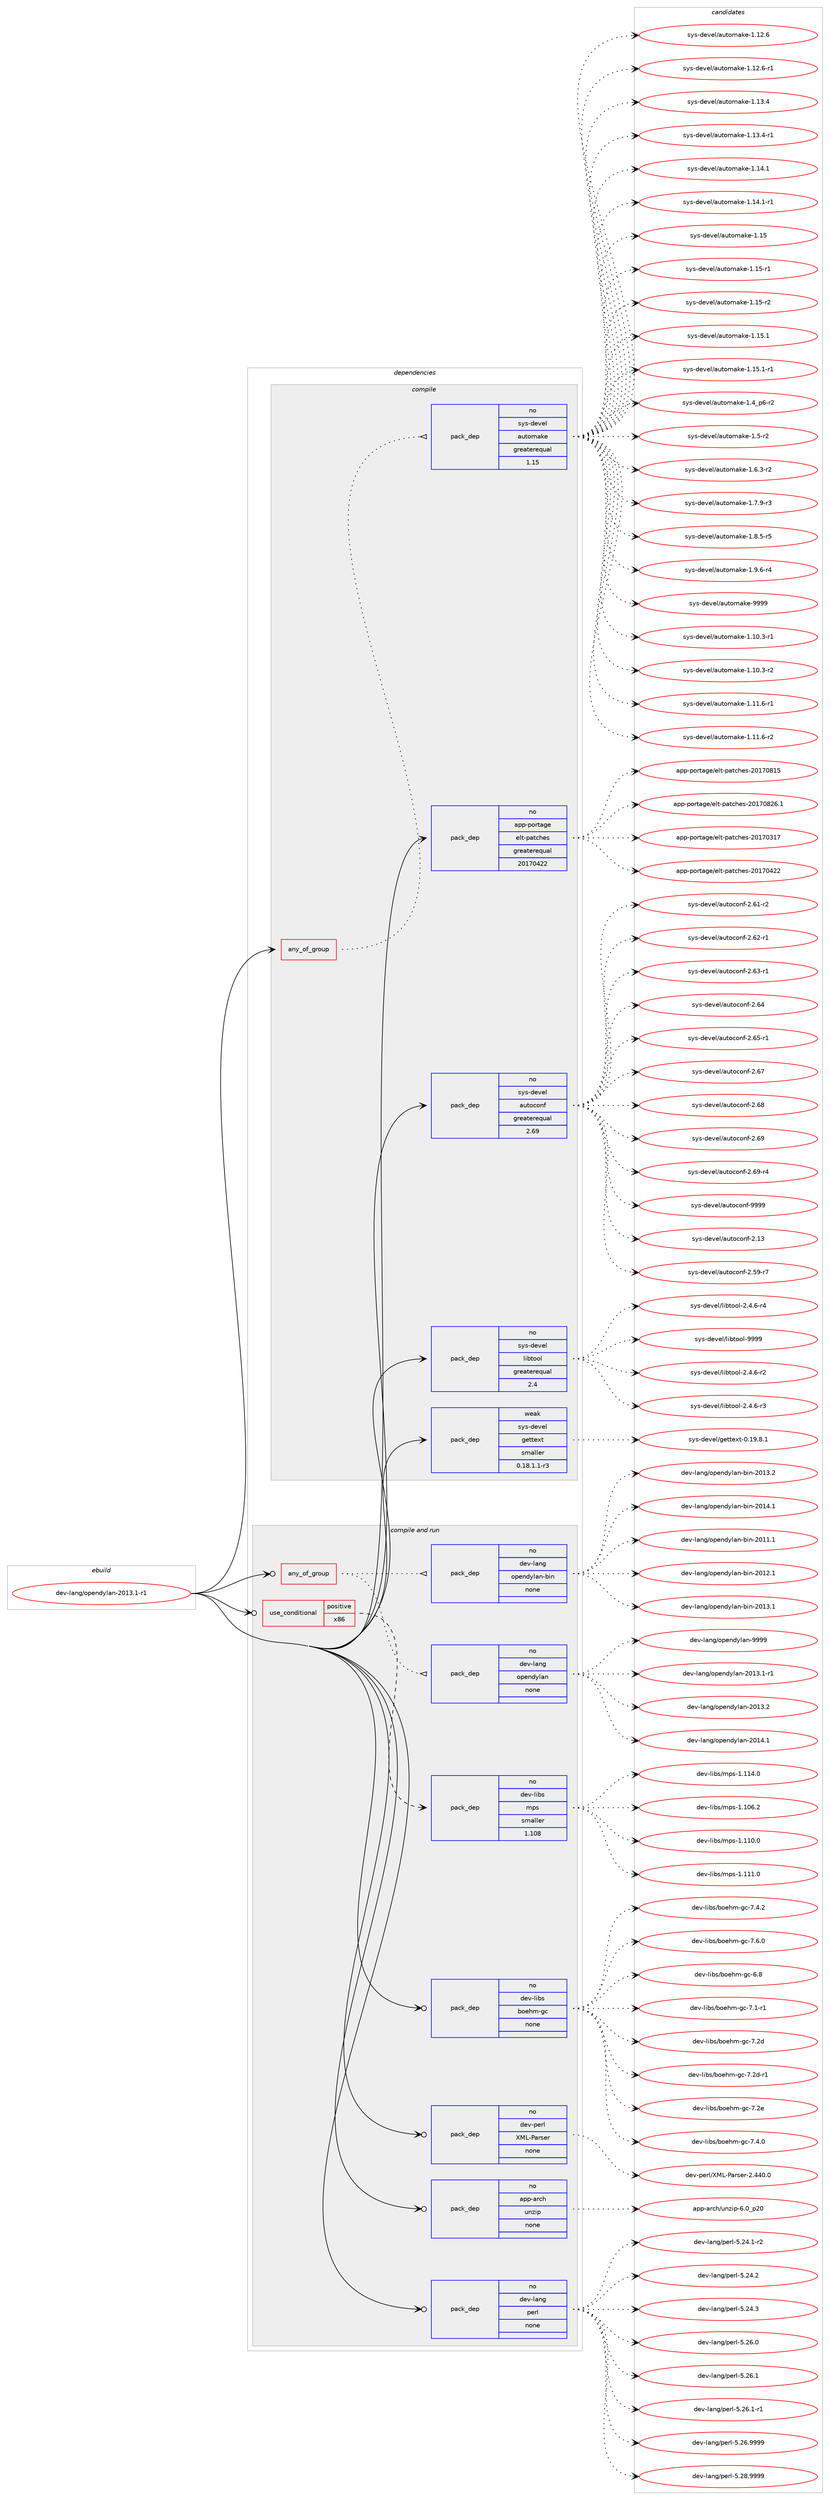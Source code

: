 digraph prolog {

# *************
# Graph options
# *************

newrank=true;
concentrate=true;
compound=true;
graph [rankdir=LR,fontname=Helvetica,fontsize=10,ranksep=1.5];#, ranksep=2.5, nodesep=0.2];
edge  [arrowhead=vee];
node  [fontname=Helvetica,fontsize=10];

# **********
# The ebuild
# **********

subgraph cluster_leftcol {
color=gray;
rank=same;
label=<<i>ebuild</i>>;
id [label="dev-lang/opendylan-2013.1-r1", color=red, width=4, href="../dev-lang/opendylan-2013.1-r1.svg"];
}

# ****************
# The dependencies
# ****************

subgraph cluster_midcol {
color=gray;
label=<<i>dependencies</i>>;
subgraph cluster_compile {
fillcolor="#eeeeee";
style=filled;
label=<<i>compile</i>>;
subgraph any3060 {
dependency107728 [label=<<TABLE BORDER="0" CELLBORDER="1" CELLSPACING="0" CELLPADDING="4"><TR><TD CELLPADDING="10">any_of_group</TD></TR></TABLE>>, shape=none, color=red];subgraph pack81526 {
dependency107729 [label=<<TABLE BORDER="0" CELLBORDER="1" CELLSPACING="0" CELLPADDING="4" WIDTH="220"><TR><TD ROWSPAN="6" CELLPADDING="30">pack_dep</TD></TR><TR><TD WIDTH="110">no</TD></TR><TR><TD>sys-devel</TD></TR><TR><TD>automake</TD></TR><TR><TD>greaterequal</TD></TR><TR><TD>1.15</TD></TR></TABLE>>, shape=none, color=blue];
}
dependency107728:e -> dependency107729:w [weight=20,style="dotted",arrowhead="oinv"];
}
id:e -> dependency107728:w [weight=20,style="solid",arrowhead="vee"];
subgraph pack81527 {
dependency107730 [label=<<TABLE BORDER="0" CELLBORDER="1" CELLSPACING="0" CELLPADDING="4" WIDTH="220"><TR><TD ROWSPAN="6" CELLPADDING="30">pack_dep</TD></TR><TR><TD WIDTH="110">no</TD></TR><TR><TD>app-portage</TD></TR><TR><TD>elt-patches</TD></TR><TR><TD>greaterequal</TD></TR><TR><TD>20170422</TD></TR></TABLE>>, shape=none, color=blue];
}
id:e -> dependency107730:w [weight=20,style="solid",arrowhead="vee"];
subgraph pack81528 {
dependency107731 [label=<<TABLE BORDER="0" CELLBORDER="1" CELLSPACING="0" CELLPADDING="4" WIDTH="220"><TR><TD ROWSPAN="6" CELLPADDING="30">pack_dep</TD></TR><TR><TD WIDTH="110">no</TD></TR><TR><TD>sys-devel</TD></TR><TR><TD>autoconf</TD></TR><TR><TD>greaterequal</TD></TR><TR><TD>2.69</TD></TR></TABLE>>, shape=none, color=blue];
}
id:e -> dependency107731:w [weight=20,style="solid",arrowhead="vee"];
subgraph pack81529 {
dependency107732 [label=<<TABLE BORDER="0" CELLBORDER="1" CELLSPACING="0" CELLPADDING="4" WIDTH="220"><TR><TD ROWSPAN="6" CELLPADDING="30">pack_dep</TD></TR><TR><TD WIDTH="110">no</TD></TR><TR><TD>sys-devel</TD></TR><TR><TD>libtool</TD></TR><TR><TD>greaterequal</TD></TR><TR><TD>2.4</TD></TR></TABLE>>, shape=none, color=blue];
}
id:e -> dependency107732:w [weight=20,style="solid",arrowhead="vee"];
subgraph pack81530 {
dependency107733 [label=<<TABLE BORDER="0" CELLBORDER="1" CELLSPACING="0" CELLPADDING="4" WIDTH="220"><TR><TD ROWSPAN="6" CELLPADDING="30">pack_dep</TD></TR><TR><TD WIDTH="110">weak</TD></TR><TR><TD>sys-devel</TD></TR><TR><TD>gettext</TD></TR><TR><TD>smaller</TD></TR><TR><TD>0.18.1.1-r3</TD></TR></TABLE>>, shape=none, color=blue];
}
id:e -> dependency107733:w [weight=20,style="solid",arrowhead="vee"];
}
subgraph cluster_compileandrun {
fillcolor="#eeeeee";
style=filled;
label=<<i>compile and run</i>>;
subgraph any3061 {
dependency107734 [label=<<TABLE BORDER="0" CELLBORDER="1" CELLSPACING="0" CELLPADDING="4"><TR><TD CELLPADDING="10">any_of_group</TD></TR></TABLE>>, shape=none, color=red];subgraph pack81531 {
dependency107735 [label=<<TABLE BORDER="0" CELLBORDER="1" CELLSPACING="0" CELLPADDING="4" WIDTH="220"><TR><TD ROWSPAN="6" CELLPADDING="30">pack_dep</TD></TR><TR><TD WIDTH="110">no</TD></TR><TR><TD>dev-lang</TD></TR><TR><TD>opendylan-bin</TD></TR><TR><TD>none</TD></TR><TR><TD></TD></TR></TABLE>>, shape=none, color=blue];
}
dependency107734:e -> dependency107735:w [weight=20,style="dotted",arrowhead="oinv"];
subgraph pack81532 {
dependency107736 [label=<<TABLE BORDER="0" CELLBORDER="1" CELLSPACING="0" CELLPADDING="4" WIDTH="220"><TR><TD ROWSPAN="6" CELLPADDING="30">pack_dep</TD></TR><TR><TD WIDTH="110">no</TD></TR><TR><TD>dev-lang</TD></TR><TR><TD>opendylan</TD></TR><TR><TD>none</TD></TR><TR><TD></TD></TR></TABLE>>, shape=none, color=blue];
}
dependency107734:e -> dependency107736:w [weight=20,style="dotted",arrowhead="oinv"];
}
id:e -> dependency107734:w [weight=20,style="solid",arrowhead="odotvee"];
subgraph cond23112 {
dependency107737 [label=<<TABLE BORDER="0" CELLBORDER="1" CELLSPACING="0" CELLPADDING="4"><TR><TD ROWSPAN="3" CELLPADDING="10">use_conditional</TD></TR><TR><TD>positive</TD></TR><TR><TD>x86</TD></TR></TABLE>>, shape=none, color=red];
subgraph pack81533 {
dependency107738 [label=<<TABLE BORDER="0" CELLBORDER="1" CELLSPACING="0" CELLPADDING="4" WIDTH="220"><TR><TD ROWSPAN="6" CELLPADDING="30">pack_dep</TD></TR><TR><TD WIDTH="110">no</TD></TR><TR><TD>dev-libs</TD></TR><TR><TD>mps</TD></TR><TR><TD>smaller</TD></TR><TR><TD>1.108</TD></TR></TABLE>>, shape=none, color=blue];
}
dependency107737:e -> dependency107738:w [weight=20,style="dashed",arrowhead="vee"];
}
id:e -> dependency107737:w [weight=20,style="solid",arrowhead="odotvee"];
subgraph pack81534 {
dependency107739 [label=<<TABLE BORDER="0" CELLBORDER="1" CELLSPACING="0" CELLPADDING="4" WIDTH="220"><TR><TD ROWSPAN="6" CELLPADDING="30">pack_dep</TD></TR><TR><TD WIDTH="110">no</TD></TR><TR><TD>app-arch</TD></TR><TR><TD>unzip</TD></TR><TR><TD>none</TD></TR><TR><TD></TD></TR></TABLE>>, shape=none, color=blue];
}
id:e -> dependency107739:w [weight=20,style="solid",arrowhead="odotvee"];
subgraph pack81535 {
dependency107740 [label=<<TABLE BORDER="0" CELLBORDER="1" CELLSPACING="0" CELLPADDING="4" WIDTH="220"><TR><TD ROWSPAN="6" CELLPADDING="30">pack_dep</TD></TR><TR><TD WIDTH="110">no</TD></TR><TR><TD>dev-lang</TD></TR><TR><TD>perl</TD></TR><TR><TD>none</TD></TR><TR><TD></TD></TR></TABLE>>, shape=none, color=blue];
}
id:e -> dependency107740:w [weight=20,style="solid",arrowhead="odotvee"];
subgraph pack81536 {
dependency107741 [label=<<TABLE BORDER="0" CELLBORDER="1" CELLSPACING="0" CELLPADDING="4" WIDTH="220"><TR><TD ROWSPAN="6" CELLPADDING="30">pack_dep</TD></TR><TR><TD WIDTH="110">no</TD></TR><TR><TD>dev-libs</TD></TR><TR><TD>boehm-gc</TD></TR><TR><TD>none</TD></TR><TR><TD></TD></TR></TABLE>>, shape=none, color=blue];
}
id:e -> dependency107741:w [weight=20,style="solid",arrowhead="odotvee"];
subgraph pack81537 {
dependency107742 [label=<<TABLE BORDER="0" CELLBORDER="1" CELLSPACING="0" CELLPADDING="4" WIDTH="220"><TR><TD ROWSPAN="6" CELLPADDING="30">pack_dep</TD></TR><TR><TD WIDTH="110">no</TD></TR><TR><TD>dev-perl</TD></TR><TR><TD>XML-Parser</TD></TR><TR><TD>none</TD></TR><TR><TD></TD></TR></TABLE>>, shape=none, color=blue];
}
id:e -> dependency107742:w [weight=20,style="solid",arrowhead="odotvee"];
}
subgraph cluster_run {
fillcolor="#eeeeee";
style=filled;
label=<<i>run</i>>;
}
}

# **************
# The candidates
# **************

subgraph cluster_choices {
rank=same;
color=gray;
label=<<i>candidates</i>>;

subgraph choice81526 {
color=black;
nodesep=1;
choice11512111545100101118101108479711711611110997107101454946494846514511449 [label="sys-devel/automake-1.10.3-r1", color=red, width=4,href="../sys-devel/automake-1.10.3-r1.svg"];
choice11512111545100101118101108479711711611110997107101454946494846514511450 [label="sys-devel/automake-1.10.3-r2", color=red, width=4,href="../sys-devel/automake-1.10.3-r2.svg"];
choice11512111545100101118101108479711711611110997107101454946494946544511449 [label="sys-devel/automake-1.11.6-r1", color=red, width=4,href="../sys-devel/automake-1.11.6-r1.svg"];
choice11512111545100101118101108479711711611110997107101454946494946544511450 [label="sys-devel/automake-1.11.6-r2", color=red, width=4,href="../sys-devel/automake-1.11.6-r2.svg"];
choice1151211154510010111810110847971171161111099710710145494649504654 [label="sys-devel/automake-1.12.6", color=red, width=4,href="../sys-devel/automake-1.12.6.svg"];
choice11512111545100101118101108479711711611110997107101454946495046544511449 [label="sys-devel/automake-1.12.6-r1", color=red, width=4,href="../sys-devel/automake-1.12.6-r1.svg"];
choice1151211154510010111810110847971171161111099710710145494649514652 [label="sys-devel/automake-1.13.4", color=red, width=4,href="../sys-devel/automake-1.13.4.svg"];
choice11512111545100101118101108479711711611110997107101454946495146524511449 [label="sys-devel/automake-1.13.4-r1", color=red, width=4,href="../sys-devel/automake-1.13.4-r1.svg"];
choice1151211154510010111810110847971171161111099710710145494649524649 [label="sys-devel/automake-1.14.1", color=red, width=4,href="../sys-devel/automake-1.14.1.svg"];
choice11512111545100101118101108479711711611110997107101454946495246494511449 [label="sys-devel/automake-1.14.1-r1", color=red, width=4,href="../sys-devel/automake-1.14.1-r1.svg"];
choice115121115451001011181011084797117116111109971071014549464953 [label="sys-devel/automake-1.15", color=red, width=4,href="../sys-devel/automake-1.15.svg"];
choice1151211154510010111810110847971171161111099710710145494649534511449 [label="sys-devel/automake-1.15-r1", color=red, width=4,href="../sys-devel/automake-1.15-r1.svg"];
choice1151211154510010111810110847971171161111099710710145494649534511450 [label="sys-devel/automake-1.15-r2", color=red, width=4,href="../sys-devel/automake-1.15-r2.svg"];
choice1151211154510010111810110847971171161111099710710145494649534649 [label="sys-devel/automake-1.15.1", color=red, width=4,href="../sys-devel/automake-1.15.1.svg"];
choice11512111545100101118101108479711711611110997107101454946495346494511449 [label="sys-devel/automake-1.15.1-r1", color=red, width=4,href="../sys-devel/automake-1.15.1-r1.svg"];
choice115121115451001011181011084797117116111109971071014549465295112544511450 [label="sys-devel/automake-1.4_p6-r2", color=red, width=4,href="../sys-devel/automake-1.4_p6-r2.svg"];
choice11512111545100101118101108479711711611110997107101454946534511450 [label="sys-devel/automake-1.5-r2", color=red, width=4,href="../sys-devel/automake-1.5-r2.svg"];
choice115121115451001011181011084797117116111109971071014549465446514511450 [label="sys-devel/automake-1.6.3-r2", color=red, width=4,href="../sys-devel/automake-1.6.3-r2.svg"];
choice115121115451001011181011084797117116111109971071014549465546574511451 [label="sys-devel/automake-1.7.9-r3", color=red, width=4,href="../sys-devel/automake-1.7.9-r3.svg"];
choice115121115451001011181011084797117116111109971071014549465646534511453 [label="sys-devel/automake-1.8.5-r5", color=red, width=4,href="../sys-devel/automake-1.8.5-r5.svg"];
choice115121115451001011181011084797117116111109971071014549465746544511452 [label="sys-devel/automake-1.9.6-r4", color=red, width=4,href="../sys-devel/automake-1.9.6-r4.svg"];
choice115121115451001011181011084797117116111109971071014557575757 [label="sys-devel/automake-9999", color=red, width=4,href="../sys-devel/automake-9999.svg"];
dependency107729:e -> choice11512111545100101118101108479711711611110997107101454946494846514511449:w [style=dotted,weight="100"];
dependency107729:e -> choice11512111545100101118101108479711711611110997107101454946494846514511450:w [style=dotted,weight="100"];
dependency107729:e -> choice11512111545100101118101108479711711611110997107101454946494946544511449:w [style=dotted,weight="100"];
dependency107729:e -> choice11512111545100101118101108479711711611110997107101454946494946544511450:w [style=dotted,weight="100"];
dependency107729:e -> choice1151211154510010111810110847971171161111099710710145494649504654:w [style=dotted,weight="100"];
dependency107729:e -> choice11512111545100101118101108479711711611110997107101454946495046544511449:w [style=dotted,weight="100"];
dependency107729:e -> choice1151211154510010111810110847971171161111099710710145494649514652:w [style=dotted,weight="100"];
dependency107729:e -> choice11512111545100101118101108479711711611110997107101454946495146524511449:w [style=dotted,weight="100"];
dependency107729:e -> choice1151211154510010111810110847971171161111099710710145494649524649:w [style=dotted,weight="100"];
dependency107729:e -> choice11512111545100101118101108479711711611110997107101454946495246494511449:w [style=dotted,weight="100"];
dependency107729:e -> choice115121115451001011181011084797117116111109971071014549464953:w [style=dotted,weight="100"];
dependency107729:e -> choice1151211154510010111810110847971171161111099710710145494649534511449:w [style=dotted,weight="100"];
dependency107729:e -> choice1151211154510010111810110847971171161111099710710145494649534511450:w [style=dotted,weight="100"];
dependency107729:e -> choice1151211154510010111810110847971171161111099710710145494649534649:w [style=dotted,weight="100"];
dependency107729:e -> choice11512111545100101118101108479711711611110997107101454946495346494511449:w [style=dotted,weight="100"];
dependency107729:e -> choice115121115451001011181011084797117116111109971071014549465295112544511450:w [style=dotted,weight="100"];
dependency107729:e -> choice11512111545100101118101108479711711611110997107101454946534511450:w [style=dotted,weight="100"];
dependency107729:e -> choice115121115451001011181011084797117116111109971071014549465446514511450:w [style=dotted,weight="100"];
dependency107729:e -> choice115121115451001011181011084797117116111109971071014549465546574511451:w [style=dotted,weight="100"];
dependency107729:e -> choice115121115451001011181011084797117116111109971071014549465646534511453:w [style=dotted,weight="100"];
dependency107729:e -> choice115121115451001011181011084797117116111109971071014549465746544511452:w [style=dotted,weight="100"];
dependency107729:e -> choice115121115451001011181011084797117116111109971071014557575757:w [style=dotted,weight="100"];
}
subgraph choice81527 {
color=black;
nodesep=1;
choice97112112451121111141169710310147101108116451129711699104101115455048495548514955 [label="app-portage/elt-patches-20170317", color=red, width=4,href="../app-portage/elt-patches-20170317.svg"];
choice97112112451121111141169710310147101108116451129711699104101115455048495548525050 [label="app-portage/elt-patches-20170422", color=red, width=4,href="../app-portage/elt-patches-20170422.svg"];
choice97112112451121111141169710310147101108116451129711699104101115455048495548564953 [label="app-portage/elt-patches-20170815", color=red, width=4,href="../app-portage/elt-patches-20170815.svg"];
choice971121124511211111411697103101471011081164511297116991041011154550484955485650544649 [label="app-portage/elt-patches-20170826.1", color=red, width=4,href="../app-portage/elt-patches-20170826.1.svg"];
dependency107730:e -> choice97112112451121111141169710310147101108116451129711699104101115455048495548514955:w [style=dotted,weight="100"];
dependency107730:e -> choice97112112451121111141169710310147101108116451129711699104101115455048495548525050:w [style=dotted,weight="100"];
dependency107730:e -> choice97112112451121111141169710310147101108116451129711699104101115455048495548564953:w [style=dotted,weight="100"];
dependency107730:e -> choice971121124511211111411697103101471011081164511297116991041011154550484955485650544649:w [style=dotted,weight="100"];
}
subgraph choice81528 {
color=black;
nodesep=1;
choice115121115451001011181011084797117116111991111101024550464951 [label="sys-devel/autoconf-2.13", color=red, width=4,href="../sys-devel/autoconf-2.13.svg"];
choice1151211154510010111810110847971171161119911111010245504653574511455 [label="sys-devel/autoconf-2.59-r7", color=red, width=4,href="../sys-devel/autoconf-2.59-r7.svg"];
choice1151211154510010111810110847971171161119911111010245504654494511450 [label="sys-devel/autoconf-2.61-r2", color=red, width=4,href="../sys-devel/autoconf-2.61-r2.svg"];
choice1151211154510010111810110847971171161119911111010245504654504511449 [label="sys-devel/autoconf-2.62-r1", color=red, width=4,href="../sys-devel/autoconf-2.62-r1.svg"];
choice1151211154510010111810110847971171161119911111010245504654514511449 [label="sys-devel/autoconf-2.63-r1", color=red, width=4,href="../sys-devel/autoconf-2.63-r1.svg"];
choice115121115451001011181011084797117116111991111101024550465452 [label="sys-devel/autoconf-2.64", color=red, width=4,href="../sys-devel/autoconf-2.64.svg"];
choice1151211154510010111810110847971171161119911111010245504654534511449 [label="sys-devel/autoconf-2.65-r1", color=red, width=4,href="../sys-devel/autoconf-2.65-r1.svg"];
choice115121115451001011181011084797117116111991111101024550465455 [label="sys-devel/autoconf-2.67", color=red, width=4,href="../sys-devel/autoconf-2.67.svg"];
choice115121115451001011181011084797117116111991111101024550465456 [label="sys-devel/autoconf-2.68", color=red, width=4,href="../sys-devel/autoconf-2.68.svg"];
choice115121115451001011181011084797117116111991111101024550465457 [label="sys-devel/autoconf-2.69", color=red, width=4,href="../sys-devel/autoconf-2.69.svg"];
choice1151211154510010111810110847971171161119911111010245504654574511452 [label="sys-devel/autoconf-2.69-r4", color=red, width=4,href="../sys-devel/autoconf-2.69-r4.svg"];
choice115121115451001011181011084797117116111991111101024557575757 [label="sys-devel/autoconf-9999", color=red, width=4,href="../sys-devel/autoconf-9999.svg"];
dependency107731:e -> choice115121115451001011181011084797117116111991111101024550464951:w [style=dotted,weight="100"];
dependency107731:e -> choice1151211154510010111810110847971171161119911111010245504653574511455:w [style=dotted,weight="100"];
dependency107731:e -> choice1151211154510010111810110847971171161119911111010245504654494511450:w [style=dotted,weight="100"];
dependency107731:e -> choice1151211154510010111810110847971171161119911111010245504654504511449:w [style=dotted,weight="100"];
dependency107731:e -> choice1151211154510010111810110847971171161119911111010245504654514511449:w [style=dotted,weight="100"];
dependency107731:e -> choice115121115451001011181011084797117116111991111101024550465452:w [style=dotted,weight="100"];
dependency107731:e -> choice1151211154510010111810110847971171161119911111010245504654534511449:w [style=dotted,weight="100"];
dependency107731:e -> choice115121115451001011181011084797117116111991111101024550465455:w [style=dotted,weight="100"];
dependency107731:e -> choice115121115451001011181011084797117116111991111101024550465456:w [style=dotted,weight="100"];
dependency107731:e -> choice115121115451001011181011084797117116111991111101024550465457:w [style=dotted,weight="100"];
dependency107731:e -> choice1151211154510010111810110847971171161119911111010245504654574511452:w [style=dotted,weight="100"];
dependency107731:e -> choice115121115451001011181011084797117116111991111101024557575757:w [style=dotted,weight="100"];
}
subgraph choice81529 {
color=black;
nodesep=1;
choice1151211154510010111810110847108105981161111111084550465246544511450 [label="sys-devel/libtool-2.4.6-r2", color=red, width=4,href="../sys-devel/libtool-2.4.6-r2.svg"];
choice1151211154510010111810110847108105981161111111084550465246544511451 [label="sys-devel/libtool-2.4.6-r3", color=red, width=4,href="../sys-devel/libtool-2.4.6-r3.svg"];
choice1151211154510010111810110847108105981161111111084550465246544511452 [label="sys-devel/libtool-2.4.6-r4", color=red, width=4,href="../sys-devel/libtool-2.4.6-r4.svg"];
choice1151211154510010111810110847108105981161111111084557575757 [label="sys-devel/libtool-9999", color=red, width=4,href="../sys-devel/libtool-9999.svg"];
dependency107732:e -> choice1151211154510010111810110847108105981161111111084550465246544511450:w [style=dotted,weight="100"];
dependency107732:e -> choice1151211154510010111810110847108105981161111111084550465246544511451:w [style=dotted,weight="100"];
dependency107732:e -> choice1151211154510010111810110847108105981161111111084550465246544511452:w [style=dotted,weight="100"];
dependency107732:e -> choice1151211154510010111810110847108105981161111111084557575757:w [style=dotted,weight="100"];
}
subgraph choice81530 {
color=black;
nodesep=1;
choice1151211154510010111810110847103101116116101120116454846495746564649 [label="sys-devel/gettext-0.19.8.1", color=red, width=4,href="../sys-devel/gettext-0.19.8.1.svg"];
dependency107733:e -> choice1151211154510010111810110847103101116116101120116454846495746564649:w [style=dotted,weight="100"];
}
subgraph choice81531 {
color=black;
nodesep=1;
choice10010111845108971101034711111210111010012110897110459810511045504849494649 [label="dev-lang/opendylan-bin-2011.1", color=red, width=4,href="../dev-lang/opendylan-bin-2011.1.svg"];
choice10010111845108971101034711111210111010012110897110459810511045504849504649 [label="dev-lang/opendylan-bin-2012.1", color=red, width=4,href="../dev-lang/opendylan-bin-2012.1.svg"];
choice10010111845108971101034711111210111010012110897110459810511045504849514649 [label="dev-lang/opendylan-bin-2013.1", color=red, width=4,href="../dev-lang/opendylan-bin-2013.1.svg"];
choice10010111845108971101034711111210111010012110897110459810511045504849514650 [label="dev-lang/opendylan-bin-2013.2", color=red, width=4,href="../dev-lang/opendylan-bin-2013.2.svg"];
choice10010111845108971101034711111210111010012110897110459810511045504849524649 [label="dev-lang/opendylan-bin-2014.1", color=red, width=4,href="../dev-lang/opendylan-bin-2014.1.svg"];
dependency107735:e -> choice10010111845108971101034711111210111010012110897110459810511045504849494649:w [style=dotted,weight="100"];
dependency107735:e -> choice10010111845108971101034711111210111010012110897110459810511045504849504649:w [style=dotted,weight="100"];
dependency107735:e -> choice10010111845108971101034711111210111010012110897110459810511045504849514649:w [style=dotted,weight="100"];
dependency107735:e -> choice10010111845108971101034711111210111010012110897110459810511045504849514650:w [style=dotted,weight="100"];
dependency107735:e -> choice10010111845108971101034711111210111010012110897110459810511045504849524649:w [style=dotted,weight="100"];
}
subgraph choice81532 {
color=black;
nodesep=1;
choice10010111845108971101034711111210111010012110897110455048495146494511449 [label="dev-lang/opendylan-2013.1-r1", color=red, width=4,href="../dev-lang/opendylan-2013.1-r1.svg"];
choice1001011184510897110103471111121011101001211089711045504849514650 [label="dev-lang/opendylan-2013.2", color=red, width=4,href="../dev-lang/opendylan-2013.2.svg"];
choice1001011184510897110103471111121011101001211089711045504849524649 [label="dev-lang/opendylan-2014.1", color=red, width=4,href="../dev-lang/opendylan-2014.1.svg"];
choice100101118451089711010347111112101110100121108971104557575757 [label="dev-lang/opendylan-9999", color=red, width=4,href="../dev-lang/opendylan-9999.svg"];
dependency107736:e -> choice10010111845108971101034711111210111010012110897110455048495146494511449:w [style=dotted,weight="100"];
dependency107736:e -> choice1001011184510897110103471111121011101001211089711045504849514650:w [style=dotted,weight="100"];
dependency107736:e -> choice1001011184510897110103471111121011101001211089711045504849524649:w [style=dotted,weight="100"];
dependency107736:e -> choice100101118451089711010347111112101110100121108971104557575757:w [style=dotted,weight="100"];
}
subgraph choice81533 {
color=black;
nodesep=1;
choice1001011184510810598115471091121154549464948544650 [label="dev-libs/mps-1.106.2", color=red, width=4,href="../dev-libs/mps-1.106.2.svg"];
choice1001011184510810598115471091121154549464949484648 [label="dev-libs/mps-1.110.0", color=red, width=4,href="../dev-libs/mps-1.110.0.svg"];
choice1001011184510810598115471091121154549464949494648 [label="dev-libs/mps-1.111.0", color=red, width=4,href="../dev-libs/mps-1.111.0.svg"];
choice1001011184510810598115471091121154549464949524648 [label="dev-libs/mps-1.114.0", color=red, width=4,href="../dev-libs/mps-1.114.0.svg"];
dependency107738:e -> choice1001011184510810598115471091121154549464948544650:w [style=dotted,weight="100"];
dependency107738:e -> choice1001011184510810598115471091121154549464949484648:w [style=dotted,weight="100"];
dependency107738:e -> choice1001011184510810598115471091121154549464949494648:w [style=dotted,weight="100"];
dependency107738:e -> choice1001011184510810598115471091121154549464949524648:w [style=dotted,weight="100"];
}
subgraph choice81534 {
color=black;
nodesep=1;
choice971121124597114991044711711012210511245544648951125048 [label="app-arch/unzip-6.0_p20", color=red, width=4,href="../app-arch/unzip-6.0_p20.svg"];
dependency107739:e -> choice971121124597114991044711711012210511245544648951125048:w [style=dotted,weight="100"];
}
subgraph choice81535 {
color=black;
nodesep=1;
choice100101118451089711010347112101114108455346505246494511450 [label="dev-lang/perl-5.24.1-r2", color=red, width=4,href="../dev-lang/perl-5.24.1-r2.svg"];
choice10010111845108971101034711210111410845534650524650 [label="dev-lang/perl-5.24.2", color=red, width=4,href="../dev-lang/perl-5.24.2.svg"];
choice10010111845108971101034711210111410845534650524651 [label="dev-lang/perl-5.24.3", color=red, width=4,href="../dev-lang/perl-5.24.3.svg"];
choice10010111845108971101034711210111410845534650544648 [label="dev-lang/perl-5.26.0", color=red, width=4,href="../dev-lang/perl-5.26.0.svg"];
choice10010111845108971101034711210111410845534650544649 [label="dev-lang/perl-5.26.1", color=red, width=4,href="../dev-lang/perl-5.26.1.svg"];
choice100101118451089711010347112101114108455346505446494511449 [label="dev-lang/perl-5.26.1-r1", color=red, width=4,href="../dev-lang/perl-5.26.1-r1.svg"];
choice10010111845108971101034711210111410845534650544657575757 [label="dev-lang/perl-5.26.9999", color=red, width=4,href="../dev-lang/perl-5.26.9999.svg"];
choice10010111845108971101034711210111410845534650564657575757 [label="dev-lang/perl-5.28.9999", color=red, width=4,href="../dev-lang/perl-5.28.9999.svg"];
dependency107740:e -> choice100101118451089711010347112101114108455346505246494511450:w [style=dotted,weight="100"];
dependency107740:e -> choice10010111845108971101034711210111410845534650524650:w [style=dotted,weight="100"];
dependency107740:e -> choice10010111845108971101034711210111410845534650524651:w [style=dotted,weight="100"];
dependency107740:e -> choice10010111845108971101034711210111410845534650544648:w [style=dotted,weight="100"];
dependency107740:e -> choice10010111845108971101034711210111410845534650544649:w [style=dotted,weight="100"];
dependency107740:e -> choice100101118451089711010347112101114108455346505446494511449:w [style=dotted,weight="100"];
dependency107740:e -> choice10010111845108971101034711210111410845534650544657575757:w [style=dotted,weight="100"];
dependency107740:e -> choice10010111845108971101034711210111410845534650564657575757:w [style=dotted,weight="100"];
}
subgraph choice81536 {
color=black;
nodesep=1;
choice10010111845108105981154798111101104109451039945544656 [label="dev-libs/boehm-gc-6.8", color=red, width=4,href="../dev-libs/boehm-gc-6.8.svg"];
choice100101118451081059811547981111011041094510399455546494511449 [label="dev-libs/boehm-gc-7.1-r1", color=red, width=4,href="../dev-libs/boehm-gc-7.1-r1.svg"];
choice10010111845108105981154798111101104109451039945554650100 [label="dev-libs/boehm-gc-7.2d", color=red, width=4,href="../dev-libs/boehm-gc-7.2d.svg"];
choice100101118451081059811547981111011041094510399455546501004511449 [label="dev-libs/boehm-gc-7.2d-r1", color=red, width=4,href="../dev-libs/boehm-gc-7.2d-r1.svg"];
choice10010111845108105981154798111101104109451039945554650101 [label="dev-libs/boehm-gc-7.2e", color=red, width=4,href="../dev-libs/boehm-gc-7.2e.svg"];
choice100101118451081059811547981111011041094510399455546524648 [label="dev-libs/boehm-gc-7.4.0", color=red, width=4,href="../dev-libs/boehm-gc-7.4.0.svg"];
choice100101118451081059811547981111011041094510399455546524650 [label="dev-libs/boehm-gc-7.4.2", color=red, width=4,href="../dev-libs/boehm-gc-7.4.2.svg"];
choice100101118451081059811547981111011041094510399455546544648 [label="dev-libs/boehm-gc-7.6.0", color=red, width=4,href="../dev-libs/boehm-gc-7.6.0.svg"];
dependency107741:e -> choice10010111845108105981154798111101104109451039945544656:w [style=dotted,weight="100"];
dependency107741:e -> choice100101118451081059811547981111011041094510399455546494511449:w [style=dotted,weight="100"];
dependency107741:e -> choice10010111845108105981154798111101104109451039945554650100:w [style=dotted,weight="100"];
dependency107741:e -> choice100101118451081059811547981111011041094510399455546501004511449:w [style=dotted,weight="100"];
dependency107741:e -> choice10010111845108105981154798111101104109451039945554650101:w [style=dotted,weight="100"];
dependency107741:e -> choice100101118451081059811547981111011041094510399455546524648:w [style=dotted,weight="100"];
dependency107741:e -> choice100101118451081059811547981111011041094510399455546524650:w [style=dotted,weight="100"];
dependency107741:e -> choice100101118451081059811547981111011041094510399455546544648:w [style=dotted,weight="100"];
}
subgraph choice81537 {
color=black;
nodesep=1;
choice10010111845112101114108478877764580971141151011144550465252484648 [label="dev-perl/XML-Parser-2.440.0", color=red, width=4,href="../dev-perl/XML-Parser-2.440.0.svg"];
dependency107742:e -> choice10010111845112101114108478877764580971141151011144550465252484648:w [style=dotted,weight="100"];
}
}

}
